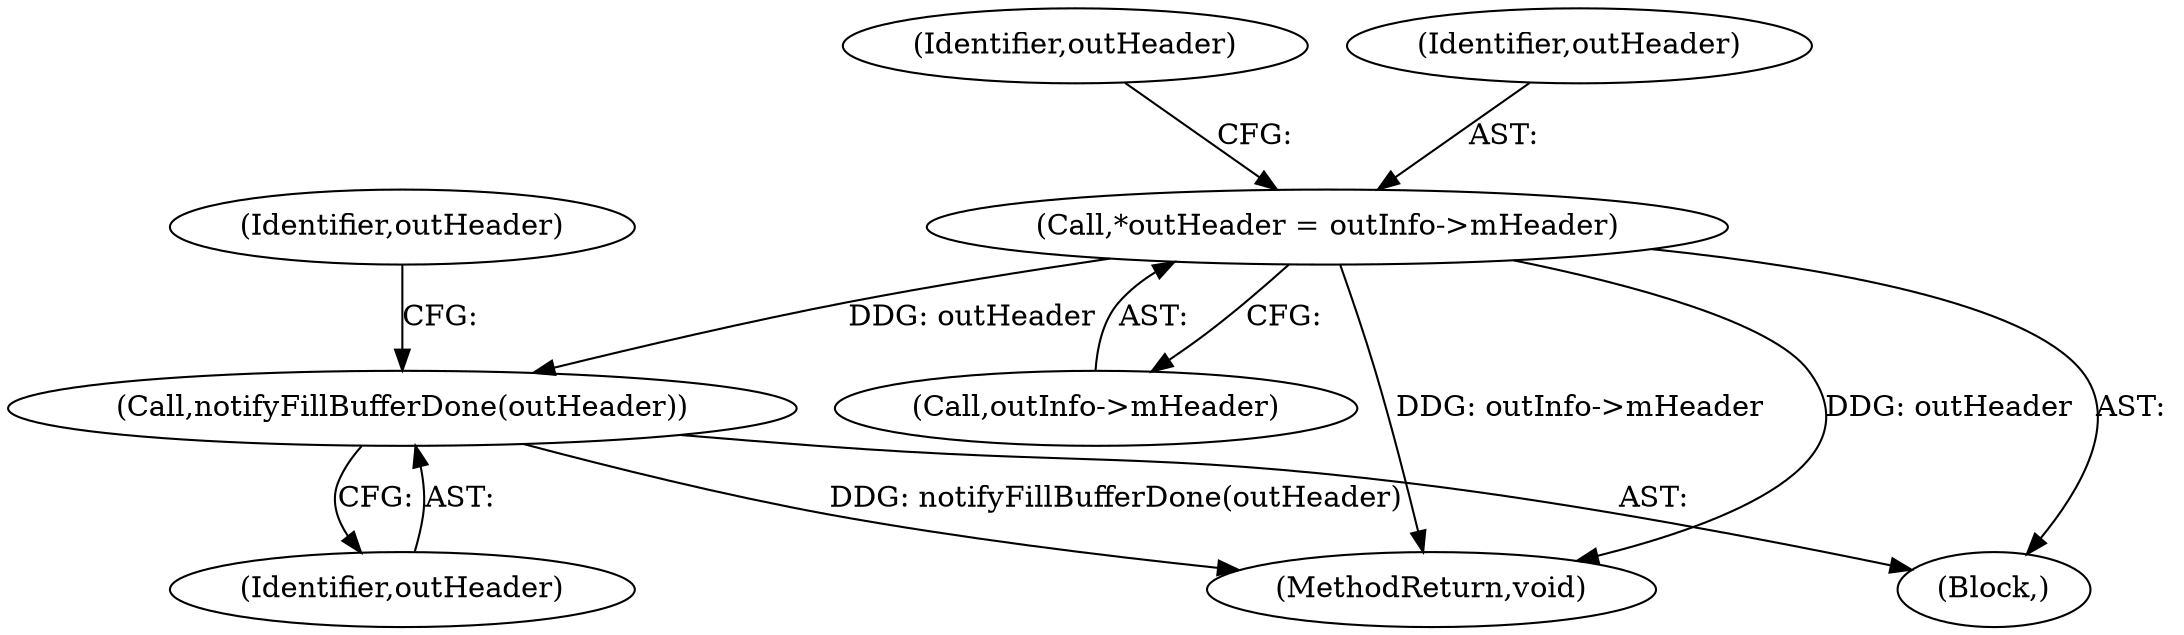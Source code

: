 digraph "0_Android_8e438e153f661e9df8db0ac41d587e940352df06@pointer" {
"1001023" [label="(Call,*outHeader = outInfo->mHeader)"];
"1001335" [label="(Call,notifyFillBufferDone(outHeader))"];
"1001437" [label="(MethodReturn,void)"];
"1001025" [label="(Call,outInfo->mHeader)"];
"1001031" [label="(Identifier,outHeader)"];
"1001338" [label="(Identifier,outHeader)"];
"1001024" [label="(Identifier,outHeader)"];
"1001335" [label="(Call,notifyFillBufferDone(outHeader))"];
"1001023" [label="(Call,*outHeader = outInfo->mHeader)"];
"1001336" [label="(Identifier,outHeader)"];
"1001016" [label="(Block,)"];
"1001023" -> "1001016"  [label="AST: "];
"1001023" -> "1001025"  [label="CFG: "];
"1001024" -> "1001023"  [label="AST: "];
"1001025" -> "1001023"  [label="AST: "];
"1001031" -> "1001023"  [label="CFG: "];
"1001023" -> "1001437"  [label="DDG: outHeader"];
"1001023" -> "1001437"  [label="DDG: outInfo->mHeader"];
"1001023" -> "1001335"  [label="DDG: outHeader"];
"1001335" -> "1001016"  [label="AST: "];
"1001335" -> "1001336"  [label="CFG: "];
"1001336" -> "1001335"  [label="AST: "];
"1001338" -> "1001335"  [label="CFG: "];
"1001335" -> "1001437"  [label="DDG: notifyFillBufferDone(outHeader)"];
}
